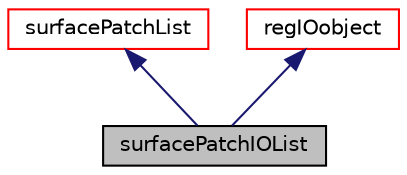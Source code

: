 digraph "surfacePatchIOList"
{
  bgcolor="transparent";
  edge [fontname="Helvetica",fontsize="10",labelfontname="Helvetica",labelfontsize="10"];
  node [fontname="Helvetica",fontsize="10",shape=record];
  Node1 [label="surfacePatchIOList",height=0.2,width=0.4,color="black", fillcolor="grey75", style="filled", fontcolor="black"];
  Node2 -> Node1 [dir="back",color="midnightblue",fontsize="10",style="solid",fontname="Helvetica"];
  Node2 [label="surfacePatchList",height=0.2,width=0.4,color="red",URL="$a01364.html",tooltip="A 1D array of objects of type <T>, where the size of the vector is known and used for subscript bound..."];
  Node3 -> Node1 [dir="back",color="midnightblue",fontsize="10",style="solid",fontname="Helvetica"];
  Node3 [label="regIOobject",height=0.2,width=0.4,color="red",URL="$a02145.html",tooltip="regIOobject is an abstract class derived from IOobject to handle automatic object registration with t..."];
}
